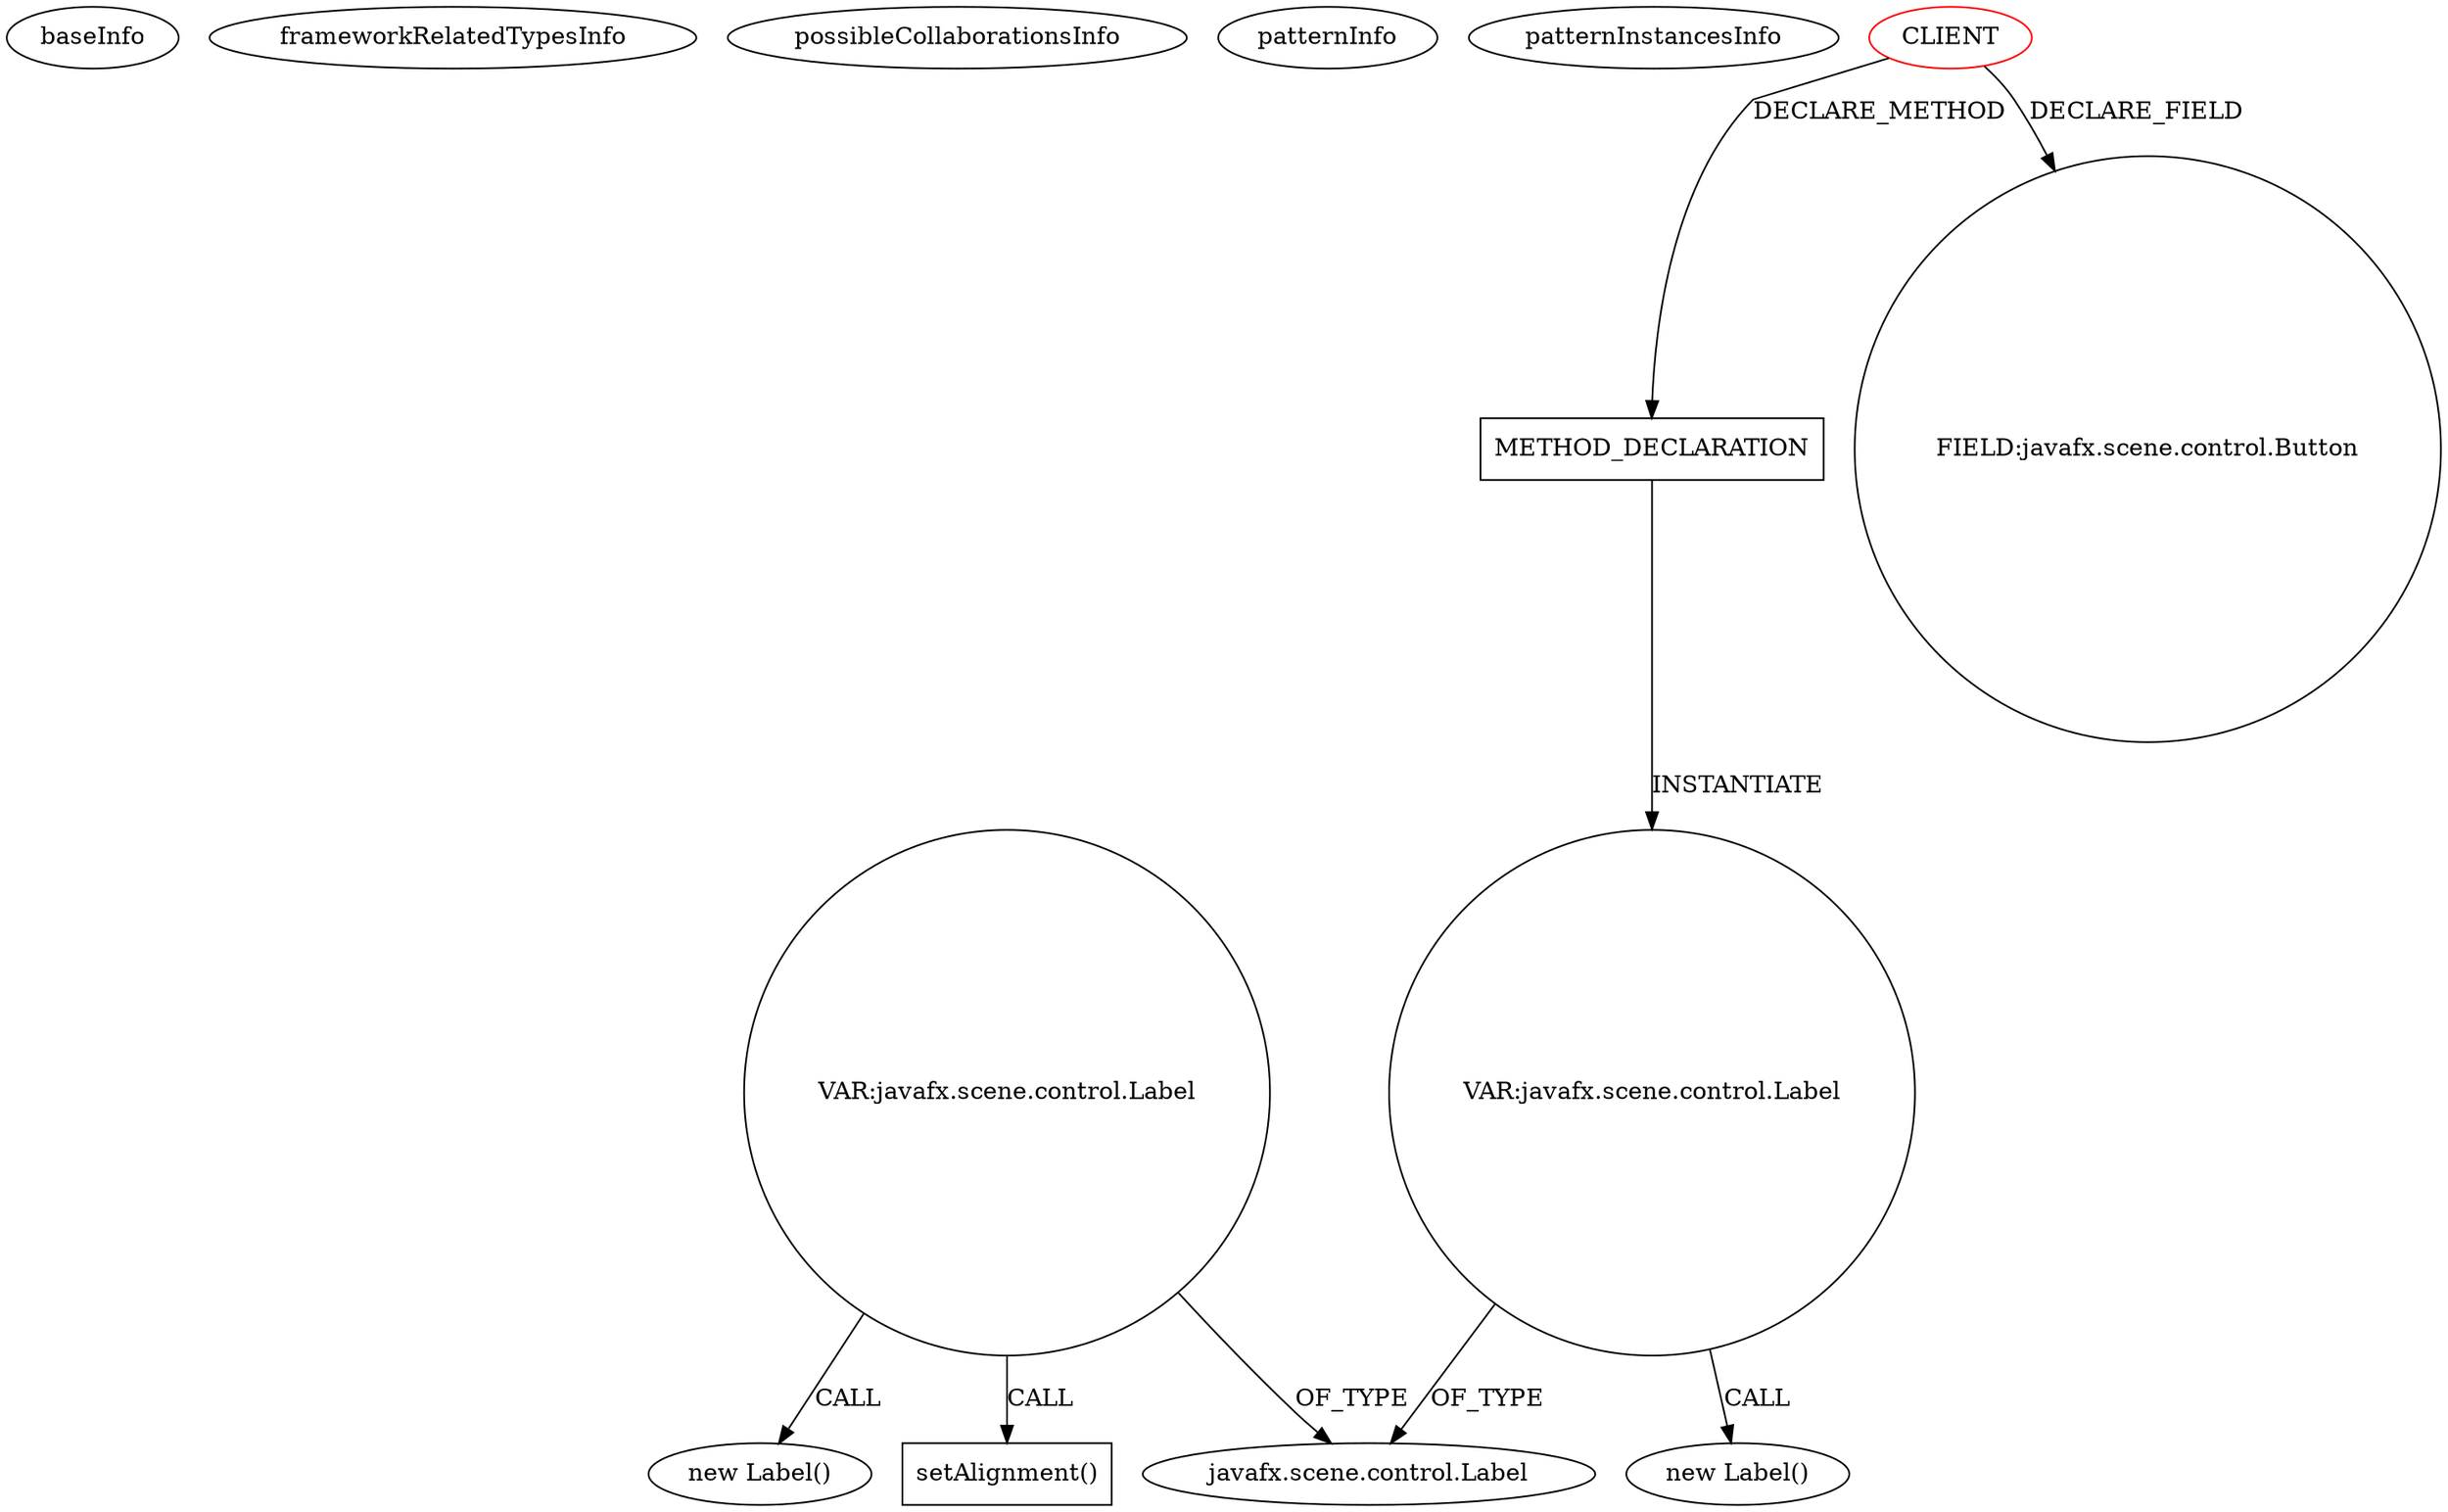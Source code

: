 digraph {
baseInfo[graphId=320,category="pattern",isAnonymous=false,possibleRelation=false]
frameworkRelatedTypesInfo[]
possibleCollaborationsInfo[]
patternInfo[frequency=2.0,patternRootClient=0]
patternInstancesInfo[0="Edenm-BlackJack~/Edenm-BlackJack/BlackJack-master/src/View/TableController.java~TableController~394",1="mathiasj33-VocLearn~/mathiasj33-VocLearn/VocLearn-master/src/net/softwarepage/voclearn/code/Gui.java~Gui~3576"]
404[label="new Label()",vertexType="CONSTRUCTOR_CALL",isFrameworkType=false]
405[label="VAR:javafx.scene.control.Label",vertexType="VARIABLE_EXPRESION",isFrameworkType=false,shape=circle]
415[label="setAlignment()",vertexType="INSIDE_CALL",isFrameworkType=false,shape=box]
29[label="javafx.scene.control.Label",vertexType="FRAMEWORK_CLASS_TYPE",isFrameworkType=false]
497[label="VAR:javafx.scene.control.Label",vertexType="VARIABLE_EXPRESION",isFrameworkType=false,shape=circle]
496[label="new Label()",vertexType="CONSTRUCTOR_CALL",isFrameworkType=false]
456[label="METHOD_DECLARATION",vertexType="CLIENT_METHOD_DECLARATION",isFrameworkType=false,shape=box]
0[label="CLIENT",vertexType="ROOT_CLIENT_CLASS_DECLARATION",isFrameworkType=false,color=red]
4[label="FIELD:javafx.scene.control.Button",vertexType="FIELD_DECLARATION",isFrameworkType=false,shape=circle]
405->29[label="OF_TYPE"]
0->456[label="DECLARE_METHOD"]
456->497[label="INSTANTIATE"]
497->29[label="OF_TYPE"]
497->496[label="CALL"]
405->415[label="CALL"]
0->4[label="DECLARE_FIELD"]
405->404[label="CALL"]
}
